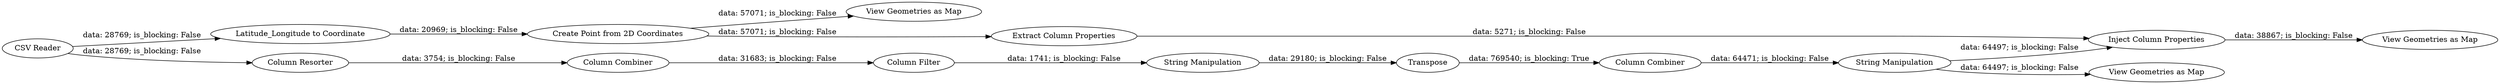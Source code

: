 digraph {
	"1530056765242526695_792" [label="String Manipulation"]
	"1530056765242526695_797" [label="View Geometries as Map"]
	"1530056765242526695_795" [label="Column Combiner"]
	"1530056765242526695_794" [label=Transpose]
	"1530056765242526695_784" [label="View Geometries as Map"]
	"1530056765242526695_793" [label="Column Filter"]
	"1530056765242526695_827" [label="View Geometries as Map"]
	"1530056765242526695_783" [label="Latitude_Longitude to Coordinate"]
	"1530056765242526695_1" [label="CSV Reader"]
	"1530056765242526695_825" [label="Extract Column Properties"]
	"1530056765242526695_787" [label="Create Point from 2D Coordinates"]
	"1530056765242526695_790" [label="Column Combiner"]
	"1530056765242526695_826" [label="Inject Column Properties"]
	"1530056765242526695_796" [label="String Manipulation"]
	"1530056765242526695_791" [label="Column Resorter"]
	"1530056765242526695_795" -> "1530056765242526695_796" [label="data: 64471; is_blocking: False"]
	"1530056765242526695_796" -> "1530056765242526695_797" [label="data: 64497; is_blocking: False"]
	"1530056765242526695_783" -> "1530056765242526695_787" [label="data: 20969; is_blocking: False"]
	"1530056765242526695_1" -> "1530056765242526695_783" [label="data: 28769; is_blocking: False"]
	"1530056765242526695_1" -> "1530056765242526695_791" [label="data: 28769; is_blocking: False"]
	"1530056765242526695_826" -> "1530056765242526695_827" [label="data: 38867; is_blocking: False"]
	"1530056765242526695_796" -> "1530056765242526695_826" [label="data: 64497; is_blocking: False"]
	"1530056765242526695_825" -> "1530056765242526695_826" [label="data: 5271; is_blocking: False"]
	"1530056765242526695_787" -> "1530056765242526695_784" [label="data: 57071; is_blocking: False"]
	"1530056765242526695_792" -> "1530056765242526695_794" [label="data: 29180; is_blocking: False"]
	"1530056765242526695_790" -> "1530056765242526695_793" [label="data: 31683; is_blocking: False"]
	"1530056765242526695_787" -> "1530056765242526695_825" [label="data: 57071; is_blocking: False"]
	"1530056765242526695_793" -> "1530056765242526695_792" [label="data: 1741; is_blocking: False"]
	"1530056765242526695_791" -> "1530056765242526695_790" [label="data: 3754; is_blocking: False"]
	"1530056765242526695_794" -> "1530056765242526695_795" [label="data: 769540; is_blocking: True"]
	rankdir=LR
}
